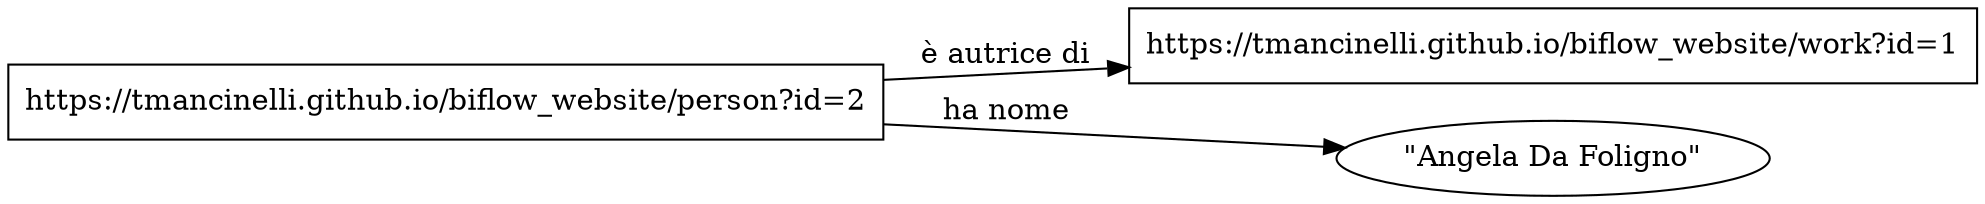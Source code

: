 digraph G {
    rankdir=LR;
    A [ label = "https://tmancinelli.github.io/biflow_website/person?id=2", shape=box ]
    O [ label = "https://tmancinelli.github.io/biflow_website/work?id=1", shape=box ]
    A -> O [ label = "è autrice di" ]
    A -> N [ label = "ha nome" ]
    N [ label = "\"Angela Da Foligno\"" ]
}
